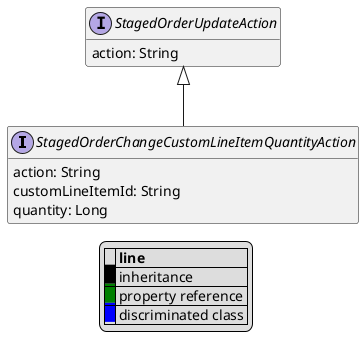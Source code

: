 @startuml

hide empty fields
hide empty methods
legend
|= |= line |
|<back:black>   </back>| inheritance |
|<back:green>   </back>| property reference |
|<back:blue>   </back>| discriminated class |
endlegend
interface StagedOrderChangeCustomLineItemQuantityAction [[StagedOrderChangeCustomLineItemQuantityAction.svg]] extends StagedOrderUpdateAction {
    action: String
    customLineItemId: String
    quantity: Long
}
interface StagedOrderUpdateAction [[StagedOrderUpdateAction.svg]]  {
    action: String
}





@enduml
